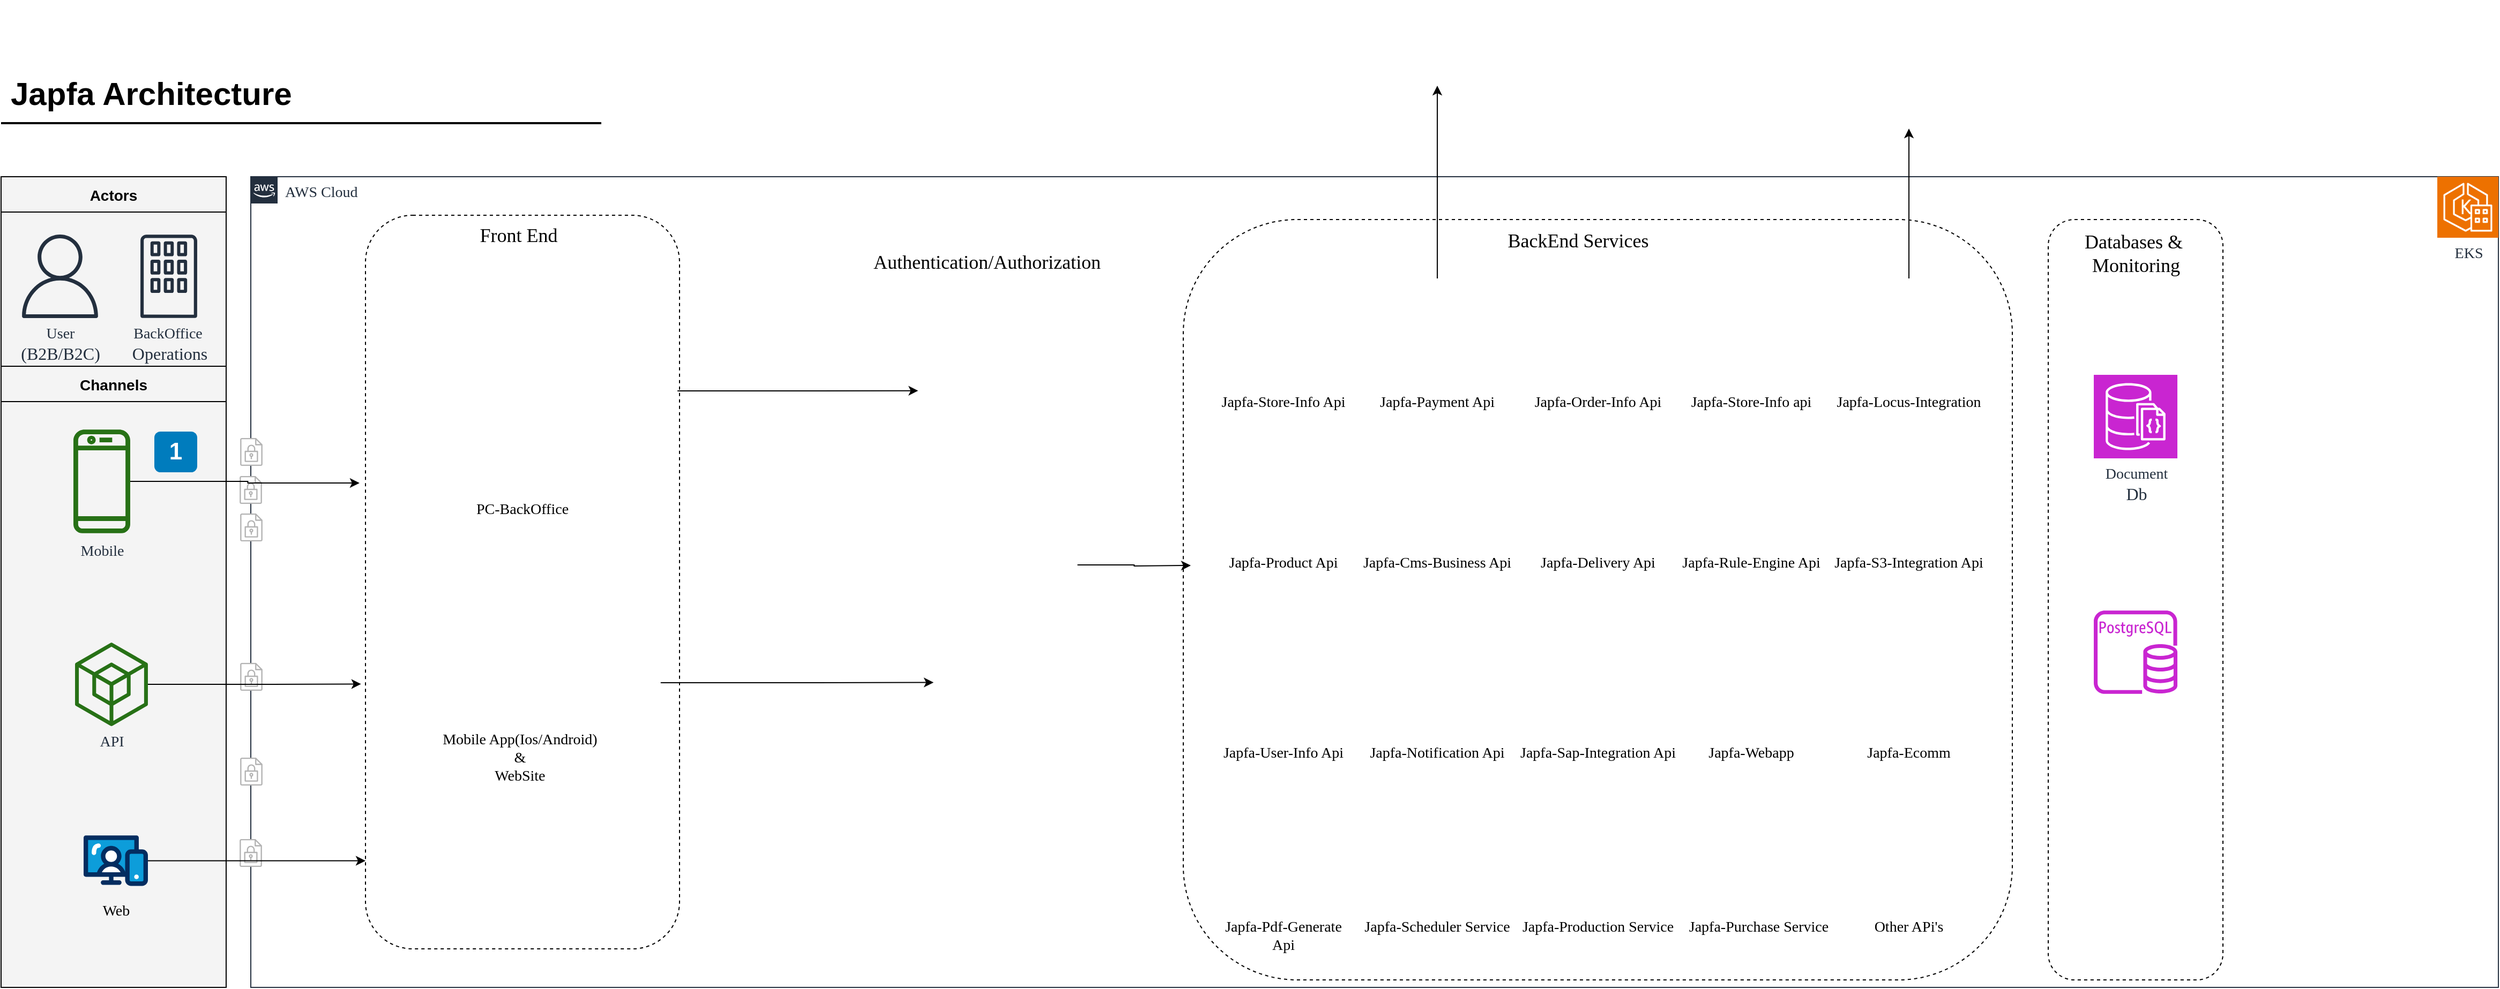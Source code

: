 <mxfile version="24.0.5" type="github">
  <diagram id="Ht1M8jgEwFfnCIfOTk4-" name="Page-1">
    <mxGraphModel dx="2295" dy="2074" grid="1" gridSize="10" guides="1" tooltips="1" connect="1" arrows="1" fold="1" page="1" pageScale="1" pageWidth="827" pageHeight="1169" math="0" shadow="0">
      <root>
        <mxCell id="0" />
        <mxCell id="1" parent="0" />
        <mxCell id="jZVaUwOg5UY3L9NAnvdq-71" value="&lt;font style=&quot;font-size: 14px;&quot; face=&quot;Times New Roman&quot;&gt;AWS Cloud&lt;/font&gt;" style="points=[[0,0],[0.25,0],[0.5,0],[0.75,0],[1,0],[1,0.25],[1,0.5],[1,0.75],[1,1],[0.75,1],[0.5,1],[0.25,1],[0,1],[0,0.75],[0,0.5],[0,0.25]];outlineConnect=0;gradientColor=none;html=1;whiteSpace=wrap;fontSize=12;fontStyle=0;shape=mxgraph.aws4.group;grIcon=mxgraph.aws4.group_aws_cloud_alt;strokeColor=#232F3E;fillColor=none;verticalAlign=top;align=left;spacingLeft=30;fontColor=#232F3E;labelBackgroundColor=none;container=1;pointerEvents=0;collapsible=0;recursiveResize=0;strokeWidth=1;" parent="1" vertex="1">
          <mxGeometry x="263" y="125" width="2097" height="757" as="geometry" />
        </mxCell>
        <mxCell id="ylPRggPQVk4RAqtWnenC-111" value="" style="rounded=1;whiteSpace=wrap;html=1;dashed=1;" parent="jZVaUwOg5UY3L9NAnvdq-71" vertex="1">
          <mxGeometry x="870" y="40" width="773.5" height="710" as="geometry" />
        </mxCell>
        <mxCell id="ylPRggPQVk4RAqtWnenC-86" value="" style="rounded=1;whiteSpace=wrap;html=1;dashed=1;strokeWidth=1;" parent="jZVaUwOg5UY3L9NAnvdq-71" vertex="1">
          <mxGeometry x="107" y="36" width="293" height="685" as="geometry" />
        </mxCell>
        <mxCell id="ylPRggPQVk4RAqtWnenC-83" value="&lt;font style=&quot;font-size: 14px;&quot; face=&quot;Times New Roman&quot;&gt;EKS&lt;/font&gt;" style="sketch=0;points=[[0,0,0],[0.25,0,0],[0.5,0,0],[0.75,0,0],[1,0,0],[0,1,0],[0.25,1,0],[0.5,1,0],[0.75,1,0],[1,1,0],[0,0.25,0],[0,0.5,0],[0,0.75,0],[1,0.25,0],[1,0.5,0],[1,0.75,0]];outlineConnect=0;fontColor=#232F3E;fillColor=#ED7100;strokeColor=#ffffff;dashed=0;verticalLabelPosition=bottom;verticalAlign=top;align=center;html=1;fontSize=12;fontStyle=0;aspect=fixed;shape=mxgraph.aws4.resourceIcon;resIcon=mxgraph.aws4.eks_anywhere;" parent="jZVaUwOg5UY3L9NAnvdq-71" vertex="1">
          <mxGeometry x="2040" width="57" height="57" as="geometry" />
        </mxCell>
        <mxCell id="ylPRggPQVk4RAqtWnenC-88" value="&lt;font style=&quot;font-size: 18px;&quot; face=&quot;Times New Roman&quot;&gt;Front End&lt;/font&gt;" style="text;html=1;align=center;verticalAlign=middle;whiteSpace=wrap;rounded=0;" parent="jZVaUwOg5UY3L9NAnvdq-71" vertex="1">
          <mxGeometry x="197" y="40" width="106" height="30" as="geometry" />
        </mxCell>
        <mxCell id="ylPRggPQVk4RAqtWnenC-106" style="edgeStyle=orthogonalEdgeStyle;rounded=0;orthogonalLoop=1;jettySize=auto;html=1;entryX=0.823;entryY=-0.025;entryDx=0;entryDy=0;entryPerimeter=0;" parent="jZVaUwOg5UY3L9NAnvdq-71" source="ylPRggPQVk4RAqtWnenC-89" target="ylPRggPQVk4RAqtWnenC-103" edge="1">
          <mxGeometry relative="1" as="geometry" />
        </mxCell>
        <mxCell id="ylPRggPQVk4RAqtWnenC-89" value="PC-BackOffice" style="shape=image;verticalLabelPosition=bottom;labelBackgroundColor=default;verticalAlign=top;aspect=fixed;imageAspect=0;image=https://www.abrilliants.com/wp-content/uploads/2023/05/1631110818-logo-react-js.png;fontFamily=Times New Roman;fontSize=14;" parent="jZVaUwOg5UY3L9NAnvdq-71" vertex="1">
          <mxGeometry x="108.93" y="105" width="289.15" height="190" as="geometry" />
        </mxCell>
        <mxCell id="ylPRggPQVk4RAqtWnenC-90" value="Mobile App(Ios/Android)&#xa;&amp;&#xa;WebSite" style="shape=image;verticalLabelPosition=bottom;labelBackgroundColor=default;verticalAlign=top;aspect=fixed;imageAspect=0;image=https://upload.wikimedia.org/wikipedia/commons/thumb/4/44/Google-flutter-logo.svg/2560px-Google-flutter-logo.svg.png;fontFamily=Times New Roman;fontSize=14;" parent="jZVaUwOg5UY3L9NAnvdq-71" vertex="1">
          <mxGeometry x="120" y="435" width="262.4" height="75" as="geometry" />
        </mxCell>
        <mxCell id="ylPRggPQVk4RAqtWnenC-136" style="edgeStyle=orthogonalEdgeStyle;rounded=0;orthogonalLoop=1;jettySize=auto;html=1;" parent="jZVaUwOg5UY3L9NAnvdq-71" source="ylPRggPQVk4RAqtWnenC-103" edge="1">
          <mxGeometry relative="1" as="geometry">
            <mxPoint x="877" y="363" as="targetPoint" />
          </mxGeometry>
        </mxCell>
        <mxCell id="ylPRggPQVk4RAqtWnenC-103" value="" style="shape=image;verticalLabelPosition=bottom;labelBackgroundColor=default;verticalAlign=top;aspect=fixed;imageAspect=0;image=https://files.readme.io/90e8647-KeyCloak-1.png;rotation=-90;" parent="jZVaUwOg5UY3L9NAnvdq-71" vertex="1">
          <mxGeometry x="447" y="290" width="503.56" height="145" as="geometry" />
        </mxCell>
        <mxCell id="ylPRggPQVk4RAqtWnenC-108" style="edgeStyle=orthogonalEdgeStyle;rounded=0;orthogonalLoop=1;jettySize=auto;html=1;entryX=0.282;entryY=0.074;entryDx=0;entryDy=0;entryPerimeter=0;" parent="jZVaUwOg5UY3L9NAnvdq-71" source="ylPRggPQVk4RAqtWnenC-90" target="ylPRggPQVk4RAqtWnenC-103" edge="1">
          <mxGeometry relative="1" as="geometry" />
        </mxCell>
        <mxCell id="ylPRggPQVk4RAqtWnenC-109" value="&lt;font style=&quot;font-size: 18px;&quot; face=&quot;Times New Roman&quot;&gt;Authentication/Authorization&lt;/font&gt;" style="text;html=1;align=center;verticalAlign=middle;whiteSpace=wrap;rounded=0;" parent="jZVaUwOg5UY3L9NAnvdq-71" vertex="1">
          <mxGeometry x="657" y="65" width="60" height="30" as="geometry" />
        </mxCell>
        <mxCell id="ylPRggPQVk4RAqtWnenC-112" value="&lt;font style=&quot;font-size: 18px;&quot; face=&quot;Times New Roman&quot;&gt;BackEnd Services&lt;/font&gt;" style="text;html=1;align=center;verticalAlign=middle;whiteSpace=wrap;rounded=0;" parent="jZVaUwOg5UY3L9NAnvdq-71" vertex="1">
          <mxGeometry x="1127" y="45" width="223" height="30" as="geometry" />
        </mxCell>
        <mxCell id="ylPRggPQVk4RAqtWnenC-115" value="Japfa-Store-Info Api" style="shape=image;verticalLabelPosition=bottom;labelBackgroundColor=default;verticalAlign=top;aspect=fixed;imageAspect=0;image=https://pbs.twimg.com/profile_images/1235868806079057921/fTL08u_H_400x400.png;fontFamily=Times New Roman;fontSize=14;" parent="jZVaUwOg5UY3L9NAnvdq-71" vertex="1">
          <mxGeometry x="913.5" y="95" width="100" height="100" as="geometry" />
        </mxCell>
        <mxCell id="ylPRggPQVk4RAqtWnenC-117" value="Japfa-Locus-Integration" style="shape=image;verticalLabelPosition=bottom;labelBackgroundColor=default;verticalAlign=top;aspect=fixed;imageAspect=0;image=https://pbs.twimg.com/profile_images/1235868806079057921/fTL08u_H_400x400.png;fontFamily=Times New Roman;fontSize=14;" parent="jZVaUwOg5UY3L9NAnvdq-71" vertex="1">
          <mxGeometry x="1497" y="95" width="100" height="100" as="geometry" />
        </mxCell>
        <mxCell id="ylPRggPQVk4RAqtWnenC-116" value="Japfa-Payment Api" style="shape=image;verticalLabelPosition=bottom;labelBackgroundColor=default;verticalAlign=top;aspect=fixed;imageAspect=0;image=https://pbs.twimg.com/profile_images/1235868806079057921/fTL08u_H_400x400.png;fontFamily=Times New Roman;fontSize=14;" parent="jZVaUwOg5UY3L9NAnvdq-71" vertex="1">
          <mxGeometry x="1057" y="95" width="100" height="100" as="geometry" />
        </mxCell>
        <mxCell id="ylPRggPQVk4RAqtWnenC-123" value="Japfa-Order-Info Api" style="shape=image;verticalLabelPosition=bottom;labelBackgroundColor=default;verticalAlign=top;aspect=fixed;imageAspect=0;image=https://pbs.twimg.com/profile_images/1235868806079057921/fTL08u_H_400x400.png;fontFamily=Times New Roman;fontSize=14;" parent="jZVaUwOg5UY3L9NAnvdq-71" vertex="1">
          <mxGeometry x="1207" y="95" width="100" height="100" as="geometry" />
        </mxCell>
        <mxCell id="ylPRggPQVk4RAqtWnenC-122" value="Japfa-Store-Info api" style="shape=image;verticalLabelPosition=bottom;labelBackgroundColor=default;verticalAlign=top;aspect=fixed;imageAspect=0;image=https://pbs.twimg.com/profile_images/1235868806079057921/fTL08u_H_400x400.png;fontFamily=Times New Roman;fontSize=14;" parent="jZVaUwOg5UY3L9NAnvdq-71" vertex="1">
          <mxGeometry x="1350" y="95" width="100" height="100" as="geometry" />
        </mxCell>
        <mxCell id="ylPRggPQVk4RAqtWnenC-121" value="Japfa-User-Info Api" style="shape=image;verticalLabelPosition=bottom;labelBackgroundColor=default;verticalAlign=top;aspect=fixed;imageAspect=0;image=https://pbs.twimg.com/profile_images/1235868806079057921/fTL08u_H_400x400.png;fontFamily=Times New Roman;fontSize=14;" parent="jZVaUwOg5UY3L9NAnvdq-71" vertex="1">
          <mxGeometry x="913.5" y="422.5" width="100" height="100" as="geometry" />
        </mxCell>
        <mxCell id="ylPRggPQVk4RAqtWnenC-120" value="Japfa-Pdf-Generate&#xa;Api" style="shape=image;verticalLabelPosition=bottom;labelBackgroundColor=default;verticalAlign=top;aspect=fixed;imageAspect=0;image=https://pbs.twimg.com/profile_images/1235868806079057921/fTL08u_H_400x400.png;fontFamily=Times New Roman;fontSize=14;" parent="jZVaUwOg5UY3L9NAnvdq-71" vertex="1">
          <mxGeometry x="913.5" y="585" width="100" height="100" as="geometry" />
        </mxCell>
        <mxCell id="ylPRggPQVk4RAqtWnenC-119" value="Japfa-Product Api" style="shape=image;verticalLabelPosition=bottom;labelBackgroundColor=default;verticalAlign=top;aspect=fixed;imageAspect=0;image=https://pbs.twimg.com/profile_images/1235868806079057921/fTL08u_H_400x400.png;fontFamily=Times New Roman;fontSize=14;" parent="jZVaUwOg5UY3L9NAnvdq-71" vertex="1">
          <mxGeometry x="913.5" y="245" width="100" height="100" as="geometry" />
        </mxCell>
        <mxCell id="ylPRggPQVk4RAqtWnenC-118" value="Japfa-S3-Integration Api" style="shape=image;verticalLabelPosition=bottom;labelBackgroundColor=default;verticalAlign=top;aspect=fixed;imageAspect=0;image=https://pbs.twimg.com/profile_images/1235868806079057921/fTL08u_H_400x400.png;fontFamily=Times New Roman;fontSize=14;" parent="jZVaUwOg5UY3L9NAnvdq-71" vertex="1">
          <mxGeometry x="1497" y="245" width="100" height="100" as="geometry" />
        </mxCell>
        <mxCell id="ylPRggPQVk4RAqtWnenC-127" value="Japfa-Cms-Business Api" style="shape=image;verticalLabelPosition=bottom;labelBackgroundColor=default;verticalAlign=top;aspect=fixed;imageAspect=0;image=https://pbs.twimg.com/profile_images/1235868806079057921/fTL08u_H_400x400.png;fontFamily=Times New Roman;fontSize=14;" parent="jZVaUwOg5UY3L9NAnvdq-71" vertex="1">
          <mxGeometry x="1057" y="245" width="100" height="100" as="geometry" />
        </mxCell>
        <mxCell id="ylPRggPQVk4RAqtWnenC-126" value="Japfa-Notification Api" style="shape=image;verticalLabelPosition=bottom;labelBackgroundColor=default;verticalAlign=top;aspect=fixed;imageAspect=0;image=https://pbs.twimg.com/profile_images/1235868806079057921/fTL08u_H_400x400.png;fontFamily=Times New Roman;fontSize=14;" parent="jZVaUwOg5UY3L9NAnvdq-71" vertex="1">
          <mxGeometry x="1057" y="422.5" width="100" height="100" as="geometry" />
        </mxCell>
        <mxCell id="ylPRggPQVk4RAqtWnenC-125" value="Japfa-Delivery Api" style="shape=image;verticalLabelPosition=bottom;labelBackgroundColor=default;verticalAlign=top;aspect=fixed;imageAspect=0;image=https://pbs.twimg.com/profile_images/1235868806079057921/fTL08u_H_400x400.png;fontFamily=Times New Roman;fontSize=14;" parent="jZVaUwOg5UY3L9NAnvdq-71" vertex="1">
          <mxGeometry x="1207" y="245" width="100" height="100" as="geometry" />
        </mxCell>
        <mxCell id="ylPRggPQVk4RAqtWnenC-124" value="Japfa-Rule-Engine Api" style="shape=image;verticalLabelPosition=bottom;labelBackgroundColor=default;verticalAlign=top;aspect=fixed;imageAspect=0;image=https://pbs.twimg.com/profile_images/1235868806079057921/fTL08u_H_400x400.png;fontFamily=Times New Roman;fontSize=14;" parent="jZVaUwOg5UY3L9NAnvdq-71" vertex="1">
          <mxGeometry x="1350" y="245" width="100" height="100" as="geometry" />
        </mxCell>
        <mxCell id="ylPRggPQVk4RAqtWnenC-131" value="Japfa-Ecomm" style="shape=image;verticalLabelPosition=bottom;labelBackgroundColor=default;verticalAlign=top;aspect=fixed;imageAspect=0;image=https://pbs.twimg.com/profile_images/1235868806079057921/fTL08u_H_400x400.png;fontFamily=Times New Roman;fontSize=14;" parent="jZVaUwOg5UY3L9NAnvdq-71" vertex="1">
          <mxGeometry x="1497" y="422.5" width="100" height="100" as="geometry" />
        </mxCell>
        <mxCell id="ylPRggPQVk4RAqtWnenC-130" value="Japfa-Webapp" style="shape=image;verticalLabelPosition=bottom;labelBackgroundColor=default;verticalAlign=top;aspect=fixed;imageAspect=0;image=https://pbs.twimg.com/profile_images/1235868806079057921/fTL08u_H_400x400.png;fontFamily=Times New Roman;fontSize=14;" parent="jZVaUwOg5UY3L9NAnvdq-71" vertex="1">
          <mxGeometry x="1350" y="422.5" width="100" height="100" as="geometry" />
        </mxCell>
        <mxCell id="ylPRggPQVk4RAqtWnenC-129" value="Japfa-Sap-Integration Api" style="shape=image;verticalLabelPosition=bottom;labelBackgroundColor=default;verticalAlign=top;aspect=fixed;imageAspect=0;image=https://pbs.twimg.com/profile_images/1235868806079057921/fTL08u_H_400x400.png;fontFamily=Times New Roman;fontSize=14;" parent="jZVaUwOg5UY3L9NAnvdq-71" vertex="1">
          <mxGeometry x="1207" y="422.5" width="100" height="100" as="geometry" />
        </mxCell>
        <mxCell id="ylPRggPQVk4RAqtWnenC-128" value="Japfa-Scheduler Service" style="shape=image;verticalLabelPosition=bottom;labelBackgroundColor=default;verticalAlign=top;aspect=fixed;imageAspect=0;image=https://pbs.twimg.com/profile_images/1235868806079057921/fTL08u_H_400x400.png;fontFamily=Times New Roman;fontSize=14;" parent="jZVaUwOg5UY3L9NAnvdq-71" vertex="1">
          <mxGeometry x="1057" y="585" width="100" height="100" as="geometry" />
        </mxCell>
        <mxCell id="ylPRggPQVk4RAqtWnenC-134" value="Other APi&#39;s" style="shape=image;verticalLabelPosition=bottom;labelBackgroundColor=default;verticalAlign=top;aspect=fixed;imageAspect=0;image=https://pbs.twimg.com/profile_images/1235868806079057921/fTL08u_H_400x400.png;fontFamily=Times New Roman;fontSize=14;" parent="jZVaUwOg5UY3L9NAnvdq-71" vertex="1">
          <mxGeometry x="1497" y="585" width="100" height="100" as="geometry" />
        </mxCell>
        <mxCell id="ylPRggPQVk4RAqtWnenC-133" value="Japfa-Purchase Service" style="shape=image;verticalLabelPosition=bottom;labelBackgroundColor=default;verticalAlign=top;aspect=fixed;imageAspect=0;image=https://pbs.twimg.com/profile_images/1235868806079057921/fTL08u_H_400x400.png;fontFamily=Times New Roman;fontSize=14;" parent="jZVaUwOg5UY3L9NAnvdq-71" vertex="1">
          <mxGeometry x="1357" y="585" width="100" height="100" as="geometry" />
        </mxCell>
        <mxCell id="ylPRggPQVk4RAqtWnenC-132" value="Japfa-Production Service" style="shape=image;verticalLabelPosition=bottom;labelBackgroundColor=default;verticalAlign=top;aspect=fixed;imageAspect=0;image=https://pbs.twimg.com/profile_images/1235868806079057921/fTL08u_H_400x400.png;fontFamily=Times New Roman;fontSize=14;" parent="jZVaUwOg5UY3L9NAnvdq-71" vertex="1">
          <mxGeometry x="1207" y="585" width="100" height="100" as="geometry" />
        </mxCell>
        <mxCell id="Qnpoebuc5BkSsdDRbeIA-15" value="" style="rounded=1;whiteSpace=wrap;html=1;dashed=1;" vertex="1" parent="jZVaUwOg5UY3L9NAnvdq-71">
          <mxGeometry x="1677" y="40" width="163" height="710" as="geometry" />
        </mxCell>
        <mxCell id="Qnpoebuc5BkSsdDRbeIA-16" value="&lt;font style=&quot;font-size: 18px;&quot; face=&quot;Times New Roman&quot;&gt;Databases&amp;nbsp;&lt;/font&gt;&lt;span style=&quot;font-size: 18px; font-family: &amp;quot;Times New Roman&amp;quot;; background-color: initial;&quot;&gt;&amp;amp;&amp;nbsp;&lt;/span&gt;&lt;div&gt;&lt;span style=&quot;font-size: 18px; font-family: &amp;quot;Times New Roman&amp;quot;; background-color: initial;&quot;&gt;Monitoring&lt;/span&gt;&lt;/div&gt;" style="text;html=1;align=center;verticalAlign=middle;whiteSpace=wrap;rounded=0;" vertex="1" parent="jZVaUwOg5UY3L9NAnvdq-71">
          <mxGeometry x="1663.5" y="57" width="190" height="30" as="geometry" />
        </mxCell>
        <mxCell id="Qnpoebuc5BkSsdDRbeIA-18" value="&lt;font style=&quot;font-size: 14px;&quot; face=&quot;Times New Roman&quot;&gt;Document&lt;/font&gt;&lt;div&gt;&lt;font size=&quot;3&quot; face=&quot;LqM_pRcODi-56d-U26VV&quot;&gt;Db&lt;/font&gt;&lt;/div&gt;" style="sketch=0;points=[[0,0,0],[0.25,0,0],[0.5,0,0],[0.75,0,0],[1,0,0],[0,1,0],[0.25,1,0],[0.5,1,0],[0.75,1,0],[1,1,0],[0,0.25,0],[0,0.5,0],[0,0.75,0],[1,0.25,0],[1,0.5,0],[1,0.75,0]];outlineConnect=0;fontColor=#232F3E;fillColor=#C925D1;strokeColor=#ffffff;dashed=0;verticalLabelPosition=bottom;verticalAlign=top;align=center;html=1;fontSize=12;fontStyle=0;aspect=fixed;shape=mxgraph.aws4.resourceIcon;resIcon=mxgraph.aws4.documentdb_with_mongodb_compatibility;" vertex="1" parent="jZVaUwOg5UY3L9NAnvdq-71">
          <mxGeometry x="1719.5" y="185" width="78" height="78" as="geometry" />
        </mxCell>
        <mxCell id="Qnpoebuc5BkSsdDRbeIA-20" value="" style="sketch=0;outlineConnect=0;fontColor=#232F3E;gradientColor=none;fillColor=#C925D1;strokeColor=none;dashed=0;verticalLabelPosition=bottom;verticalAlign=top;align=center;html=1;fontSize=12;fontStyle=0;aspect=fixed;pointerEvents=1;shape=mxgraph.aws4.rds_postgresql_instance;" vertex="1" parent="jZVaUwOg5UY3L9NAnvdq-71">
          <mxGeometry x="1719.5" y="405" width="78" height="78" as="geometry" />
        </mxCell>
        <mxCell id="Qnpoebuc5BkSsdDRbeIA-23" value="" style="shape=image;verticalLabelPosition=bottom;labelBackgroundColor=default;verticalAlign=top;aspect=fixed;imageAspect=0;image=https://flowygo.com/wp-content/uploads/2021/12/ELK_stack.png;" vertex="1" parent="jZVaUwOg5UY3L9NAnvdq-71">
          <mxGeometry x="1700" y="553" width="132" height="132" as="geometry" />
        </mxCell>
        <mxCell id="-QjtrjUzRDEMRZ5MF8oH-47" value="Japfa Architecture" style="text;html=1;resizable=0;points=[];autosize=1;align=left;verticalAlign=top;spacingTop=-4;fontSize=30;fontStyle=1;labelBackgroundColor=none;" parent="1" vertex="1">
          <mxGeometry x="36.5" y="26.5" width="260" height="40" as="geometry" />
        </mxCell>
        <mxCell id="SCVMTBWpLvtzJIhz15lM-1" value="" style="line;strokeWidth=2;html=1;fontSize=14;labelBackgroundColor=none;" parent="1" vertex="1">
          <mxGeometry x="30" y="70" width="560" height="10" as="geometry" />
        </mxCell>
        <mxCell id="jZVaUwOg5UY3L9NAnvdq-59" value="Actors" style="swimlane;fontSize=14;align=center;swimlaneFillColor=#f4f4f4;fillColor=#f4f4f4;startSize=33;container=1;pointerEvents=0;collapsible=0;recursiveResize=0;" parent="1" vertex="1">
          <mxGeometry x="30" y="125" width="210" height="177" as="geometry" />
        </mxCell>
        <mxCell id="jZVaUwOg5UY3L9NAnvdq-60" value="&lt;font style=&quot;font-size: 14px;&quot; face=&quot;Times New Roman&quot;&gt;User&lt;/font&gt;&lt;div&gt;&lt;font size=&quot;3&quot; style=&quot;&quot; face=&quot;Times New Roman&quot;&gt;(B2B/B2C)&lt;/font&gt;&lt;/div&gt;" style="outlineConnect=0;fontColor=#232F3E;gradientColor=none;fillColor=#232F3E;strokeColor=none;dashed=0;verticalLabelPosition=bottom;verticalAlign=top;align=center;html=1;fontSize=12;fontStyle=0;aspect=fixed;pointerEvents=1;shape=mxgraph.aws4.user;labelBackgroundColor=none;" parent="jZVaUwOg5UY3L9NAnvdq-59" vertex="1">
          <mxGeometry x="16" y="54" width="78" height="78" as="geometry" />
        </mxCell>
        <mxCell id="jZVaUwOg5UY3L9NAnvdq-61" value="&lt;font face=&quot;Times New Roman&quot; style=&quot;font-size: 14px;&quot;&gt;BackOffice&amp;nbsp;&lt;/font&gt;&lt;div&gt;&lt;font face=&quot;p0VYCwftf2bEf2bnEUKi&quot; size=&quot;3&quot;&gt;Operations&lt;/font&gt;&lt;/div&gt;" style="outlineConnect=0;fontColor=#232F3E;gradientColor=none;fillColor=#232F3E;strokeColor=none;dashed=0;verticalLabelPosition=bottom;verticalAlign=top;align=center;html=1;fontSize=12;fontStyle=0;aspect=fixed;pointerEvents=1;shape=mxgraph.aws4.corporate_data_center;labelBackgroundColor=none;" parent="jZVaUwOg5UY3L9NAnvdq-59" vertex="1">
          <mxGeometry x="130" y="54" width="53" height="78" as="geometry" />
        </mxCell>
        <mxCell id="jZVaUwOg5UY3L9NAnvdq-62" value="Channels" style="swimlane;fontSize=14;align=center;swimlaneFillColor=#f4f4f4;fillColor=#f4f4f4;startSize=33;container=1;pointerEvents=0;collapsible=0;recursiveResize=0;" parent="1" vertex="1">
          <mxGeometry x="30" y="302" width="210" height="580" as="geometry" />
        </mxCell>
        <mxCell id="jZVaUwOg5UY3L9NAnvdq-65" value="&lt;font style=&quot;font-size: 14px;&quot; face=&quot;Times New Roman&quot;&gt;Mobile&lt;/font&gt;" style="outlineConnect=0;fontColor=#232F3E;gradientColor=none;strokeColor=none;fillColor=#277116;dashed=0;verticalLabelPosition=bottom;verticalAlign=top;align=center;html=1;fontSize=12;fontStyle=0;shape=mxgraph.aws4.mobile_client;labelBackgroundColor=none;" parent="jZVaUwOg5UY3L9NAnvdq-62" vertex="1">
          <mxGeometry x="67.5" y="57.5" width="53" height="100" as="geometry" />
        </mxCell>
        <mxCell id="jZVaUwOg5UY3L9NAnvdq-95" value="&lt;font style=&quot;font-size: 14px;&quot; face=&quot;Times New Roman&quot;&gt;API&lt;/font&gt;" style="outlineConnect=0;fontColor=#232F3E;gradientColor=none;fillColor=#277116;strokeColor=none;dashed=0;verticalLabelPosition=bottom;verticalAlign=top;align=center;html=1;fontSize=12;fontStyle=0;aspect=fixed;pointerEvents=1;shape=mxgraph.aws4.external_sdk;labelBackgroundColor=none;" parent="jZVaUwOg5UY3L9NAnvdq-62" vertex="1">
          <mxGeometry x="69" y="258" width="68" height="78" as="geometry" />
        </mxCell>
        <mxCell id="jZVaUwOg5UY3L9NAnvdq-101" value="1" style="rounded=1;whiteSpace=wrap;html=1;fillColor=#007CBD;strokeColor=none;fontColor=#FFFFFF;fontStyle=1;fontSize=22;labelBackgroundColor=none;" parent="jZVaUwOg5UY3L9NAnvdq-62" vertex="1">
          <mxGeometry x="143" y="61" width="40" height="38" as="geometry" />
        </mxCell>
        <mxCell id="ylPRggPQVk4RAqtWnenC-81" value="&lt;font style=&quot;font-size: 14px;&quot; face=&quot;Times New Roman&quot;&gt;Web&lt;/font&gt;" style="verticalLabelPosition=bottom;aspect=fixed;html=1;shape=mxgraph.salesforce.web;" parent="jZVaUwOg5UY3L9NAnvdq-62" vertex="1">
          <mxGeometry x="77" y="438" width="60" height="47.4" as="geometry" />
        </mxCell>
        <mxCell id="jZVaUwOg5UY3L9NAnvdq-163" value="" style="group" parent="1" vertex="1" connectable="0">
          <mxGeometry x="252.5" y="743.5" width="21" height="26" as="geometry" />
        </mxCell>
        <mxCell id="jZVaUwOg5UY3L9NAnvdq-162" value="" style="rounded=0;whiteSpace=wrap;html=1;labelBackgroundColor=#ffffff;fontSize=14;align=center;strokeColor=none;" parent="jZVaUwOg5UY3L9NAnvdq-163" vertex="1">
          <mxGeometry width="21" height="26" as="geometry" />
        </mxCell>
        <mxCell id="jZVaUwOg5UY3L9NAnvdq-161" value="" style="outlineConnect=0;fontColor=#232F3E;gradientColor=none;fillColor=#B3B3B3;strokeColor=none;dashed=0;verticalLabelPosition=bottom;verticalAlign=top;align=center;html=1;fontSize=12;fontStyle=0;aspect=fixed;pointerEvents=1;shape=mxgraph.aws4.encrypted_data;labelBackgroundColor=#ffffff;" parent="jZVaUwOg5UY3L9NAnvdq-163" vertex="1">
          <mxGeometry width="21" height="26" as="geometry" />
        </mxCell>
        <mxCell id="jZVaUwOg5UY3L9NAnvdq-164" value="" style="group" parent="1" vertex="1" connectable="0">
          <mxGeometry x="253.0" y="667.5" width="21" height="26" as="geometry" />
        </mxCell>
        <mxCell id="jZVaUwOg5UY3L9NAnvdq-165" value="" style="rounded=0;whiteSpace=wrap;html=1;labelBackgroundColor=#ffffff;fontSize=14;align=center;strokeColor=none;" parent="jZVaUwOg5UY3L9NAnvdq-164" vertex="1">
          <mxGeometry width="21" height="26" as="geometry" />
        </mxCell>
        <mxCell id="jZVaUwOg5UY3L9NAnvdq-166" value="" style="outlineConnect=0;fontColor=#232F3E;gradientColor=none;fillColor=#B3B3B3;strokeColor=none;dashed=0;verticalLabelPosition=bottom;verticalAlign=top;align=center;html=1;fontSize=12;fontStyle=0;aspect=fixed;pointerEvents=1;shape=mxgraph.aws4.encrypted_data;labelBackgroundColor=#ffffff;" parent="jZVaUwOg5UY3L9NAnvdq-164" vertex="1">
          <mxGeometry width="21" height="26" as="geometry" />
        </mxCell>
        <mxCell id="jZVaUwOg5UY3L9NAnvdq-167" value="" style="group" parent="1" vertex="1" connectable="0">
          <mxGeometry x="253.0" y="579" width="21" height="26" as="geometry" />
        </mxCell>
        <mxCell id="jZVaUwOg5UY3L9NAnvdq-168" value="" style="rounded=0;whiteSpace=wrap;html=1;labelBackgroundColor=#ffffff;fontSize=14;align=center;strokeColor=none;" parent="jZVaUwOg5UY3L9NAnvdq-167" vertex="1">
          <mxGeometry width="21" height="26" as="geometry" />
        </mxCell>
        <mxCell id="jZVaUwOg5UY3L9NAnvdq-169" value="" style="outlineConnect=0;fontColor=#232F3E;gradientColor=none;fillColor=#B3B3B3;strokeColor=none;dashed=0;verticalLabelPosition=bottom;verticalAlign=top;align=center;html=1;fontSize=12;fontStyle=0;aspect=fixed;pointerEvents=1;shape=mxgraph.aws4.encrypted_data;labelBackgroundColor=#ffffff;" parent="jZVaUwOg5UY3L9NAnvdq-167" vertex="1">
          <mxGeometry width="21" height="26" as="geometry" />
        </mxCell>
        <mxCell id="jZVaUwOg5UY3L9NAnvdq-170" value="" style="group" parent="1" vertex="1" connectable="0">
          <mxGeometry x="253.0" y="439.5" width="21" height="26" as="geometry" />
        </mxCell>
        <mxCell id="jZVaUwOg5UY3L9NAnvdq-171" value="" style="rounded=0;whiteSpace=wrap;html=1;labelBackgroundColor=#ffffff;fontSize=14;align=center;strokeColor=none;" parent="jZVaUwOg5UY3L9NAnvdq-170" vertex="1">
          <mxGeometry width="21" height="26" as="geometry" />
        </mxCell>
        <mxCell id="jZVaUwOg5UY3L9NAnvdq-172" value="" style="outlineConnect=0;fontColor=#232F3E;gradientColor=none;fillColor=#B3B3B3;strokeColor=none;dashed=0;verticalLabelPosition=bottom;verticalAlign=top;align=center;html=1;fontSize=12;fontStyle=0;aspect=fixed;pointerEvents=1;shape=mxgraph.aws4.encrypted_data;labelBackgroundColor=#ffffff;" parent="jZVaUwOg5UY3L9NAnvdq-170" vertex="1">
          <mxGeometry width="21" height="26" as="geometry" />
        </mxCell>
        <mxCell id="jZVaUwOg5UY3L9NAnvdq-173" value="" style="group" parent="1" vertex="1" connectable="0">
          <mxGeometry x="252.5" y="404.5" width="21" height="26" as="geometry" />
        </mxCell>
        <mxCell id="jZVaUwOg5UY3L9NAnvdq-174" value="" style="rounded=0;whiteSpace=wrap;html=1;labelBackgroundColor=#ffffff;fontSize=14;align=center;strokeColor=none;" parent="jZVaUwOg5UY3L9NAnvdq-173" vertex="1">
          <mxGeometry width="21" height="26" as="geometry" />
        </mxCell>
        <mxCell id="jZVaUwOg5UY3L9NAnvdq-175" value="" style="outlineConnect=0;fontColor=#232F3E;gradientColor=none;fillColor=#B3B3B3;strokeColor=none;dashed=0;verticalLabelPosition=bottom;verticalAlign=top;align=center;html=1;fontSize=12;fontStyle=0;aspect=fixed;pointerEvents=1;shape=mxgraph.aws4.encrypted_data;labelBackgroundColor=#ffffff;" parent="jZVaUwOg5UY3L9NAnvdq-173" vertex="1">
          <mxGeometry width="21" height="26" as="geometry" />
        </mxCell>
        <mxCell id="jZVaUwOg5UY3L9NAnvdq-176" value="" style="group" parent="1" vertex="1" connectable="0">
          <mxGeometry x="253.0" y="369" width="21" height="26" as="geometry" />
        </mxCell>
        <mxCell id="jZVaUwOg5UY3L9NAnvdq-177" value="" style="rounded=0;whiteSpace=wrap;html=1;labelBackgroundColor=#ffffff;fontSize=14;align=center;strokeColor=none;" parent="jZVaUwOg5UY3L9NAnvdq-176" vertex="1">
          <mxGeometry width="21" height="26" as="geometry" />
        </mxCell>
        <mxCell id="jZVaUwOg5UY3L9NAnvdq-178" value="" style="outlineConnect=0;fontColor=#232F3E;gradientColor=none;fillColor=#B3B3B3;strokeColor=none;dashed=0;verticalLabelPosition=bottom;verticalAlign=top;align=center;html=1;fontSize=12;fontStyle=0;aspect=fixed;pointerEvents=1;shape=mxgraph.aws4.encrypted_data;labelBackgroundColor=#ffffff;" parent="jZVaUwOg5UY3L9NAnvdq-176" vertex="1">
          <mxGeometry width="21" height="26" as="geometry" />
        </mxCell>
        <mxCell id="ylPRggPQVk4RAqtWnenC-100" style="edgeStyle=orthogonalEdgeStyle;rounded=0;orthogonalLoop=1;jettySize=auto;html=1;entryX=-0.014;entryY=0.639;entryDx=0;entryDy=0;entryPerimeter=0;" parent="1" source="jZVaUwOg5UY3L9NAnvdq-95" target="ylPRggPQVk4RAqtWnenC-86" edge="1">
          <mxGeometry relative="1" as="geometry" />
        </mxCell>
        <mxCell id="ylPRggPQVk4RAqtWnenC-101" style="edgeStyle=orthogonalEdgeStyle;rounded=0;orthogonalLoop=1;jettySize=auto;html=1;entryX=0;entryY=0.88;entryDx=0;entryDy=0;entryPerimeter=0;" parent="1" source="ylPRggPQVk4RAqtWnenC-81" target="ylPRggPQVk4RAqtWnenC-86" edge="1">
          <mxGeometry relative="1" as="geometry" />
        </mxCell>
        <mxCell id="ylPRggPQVk4RAqtWnenC-102" style="edgeStyle=orthogonalEdgeStyle;rounded=0;orthogonalLoop=1;jettySize=auto;html=1;entryX=-0.019;entryY=0.365;entryDx=0;entryDy=0;entryPerimeter=0;" parent="1" source="jZVaUwOg5UY3L9NAnvdq-65" target="ylPRggPQVk4RAqtWnenC-86" edge="1">
          <mxGeometry relative="1" as="geometry" />
        </mxCell>
        <mxCell id="Qnpoebuc5BkSsdDRbeIA-4" value="" style="shape=image;verticalLabelPosition=bottom;labelBackgroundColor=default;verticalAlign=top;aspect=fixed;imageAspect=0;image=https://digitaldeepak.com/content/images/wp-content/uploads/2016/06/Razorpay-Logo.png;" vertex="1" parent="1">
          <mxGeometry x="1190.9" y="-40" width="358.2" height="80" as="geometry" />
        </mxCell>
        <mxCell id="Qnpoebuc5BkSsdDRbeIA-6" style="edgeStyle=orthogonalEdgeStyle;rounded=0;orthogonalLoop=1;jettySize=auto;html=1;" edge="1" parent="1" source="ylPRggPQVk4RAqtWnenC-116" target="Qnpoebuc5BkSsdDRbeIA-4">
          <mxGeometry relative="1" as="geometry" />
        </mxCell>
        <mxCell id="Qnpoebuc5BkSsdDRbeIA-13" value="" style="shape=image;verticalLabelPosition=bottom;labelBackgroundColor=default;verticalAlign=top;aspect=fixed;imageAspect=0;image=https://static.wixstatic.com/media/0f2d19_880447e7eb8648ca88b2275644be6917~mv2.png/v1/crop/x_0,y_278,w_1587,h_1690/fill/w_560,h_596,al_c,q_85,usm_0.66_1.00_0.01,enc_auto/red%20man.png;" vertex="1" parent="1">
          <mxGeometry x="1730" y="-40" width="126.04" height="134.14" as="geometry" />
        </mxCell>
        <mxCell id="Qnpoebuc5BkSsdDRbeIA-14" style="edgeStyle=orthogonalEdgeStyle;rounded=0;orthogonalLoop=1;jettySize=auto;html=1;entryX=0.635;entryY=0.895;entryDx=0;entryDy=0;entryPerimeter=0;" edge="1" parent="1" source="ylPRggPQVk4RAqtWnenC-117" target="Qnpoebuc5BkSsdDRbeIA-13">
          <mxGeometry relative="1" as="geometry" />
        </mxCell>
      </root>
    </mxGraphModel>
  </diagram>
</mxfile>
